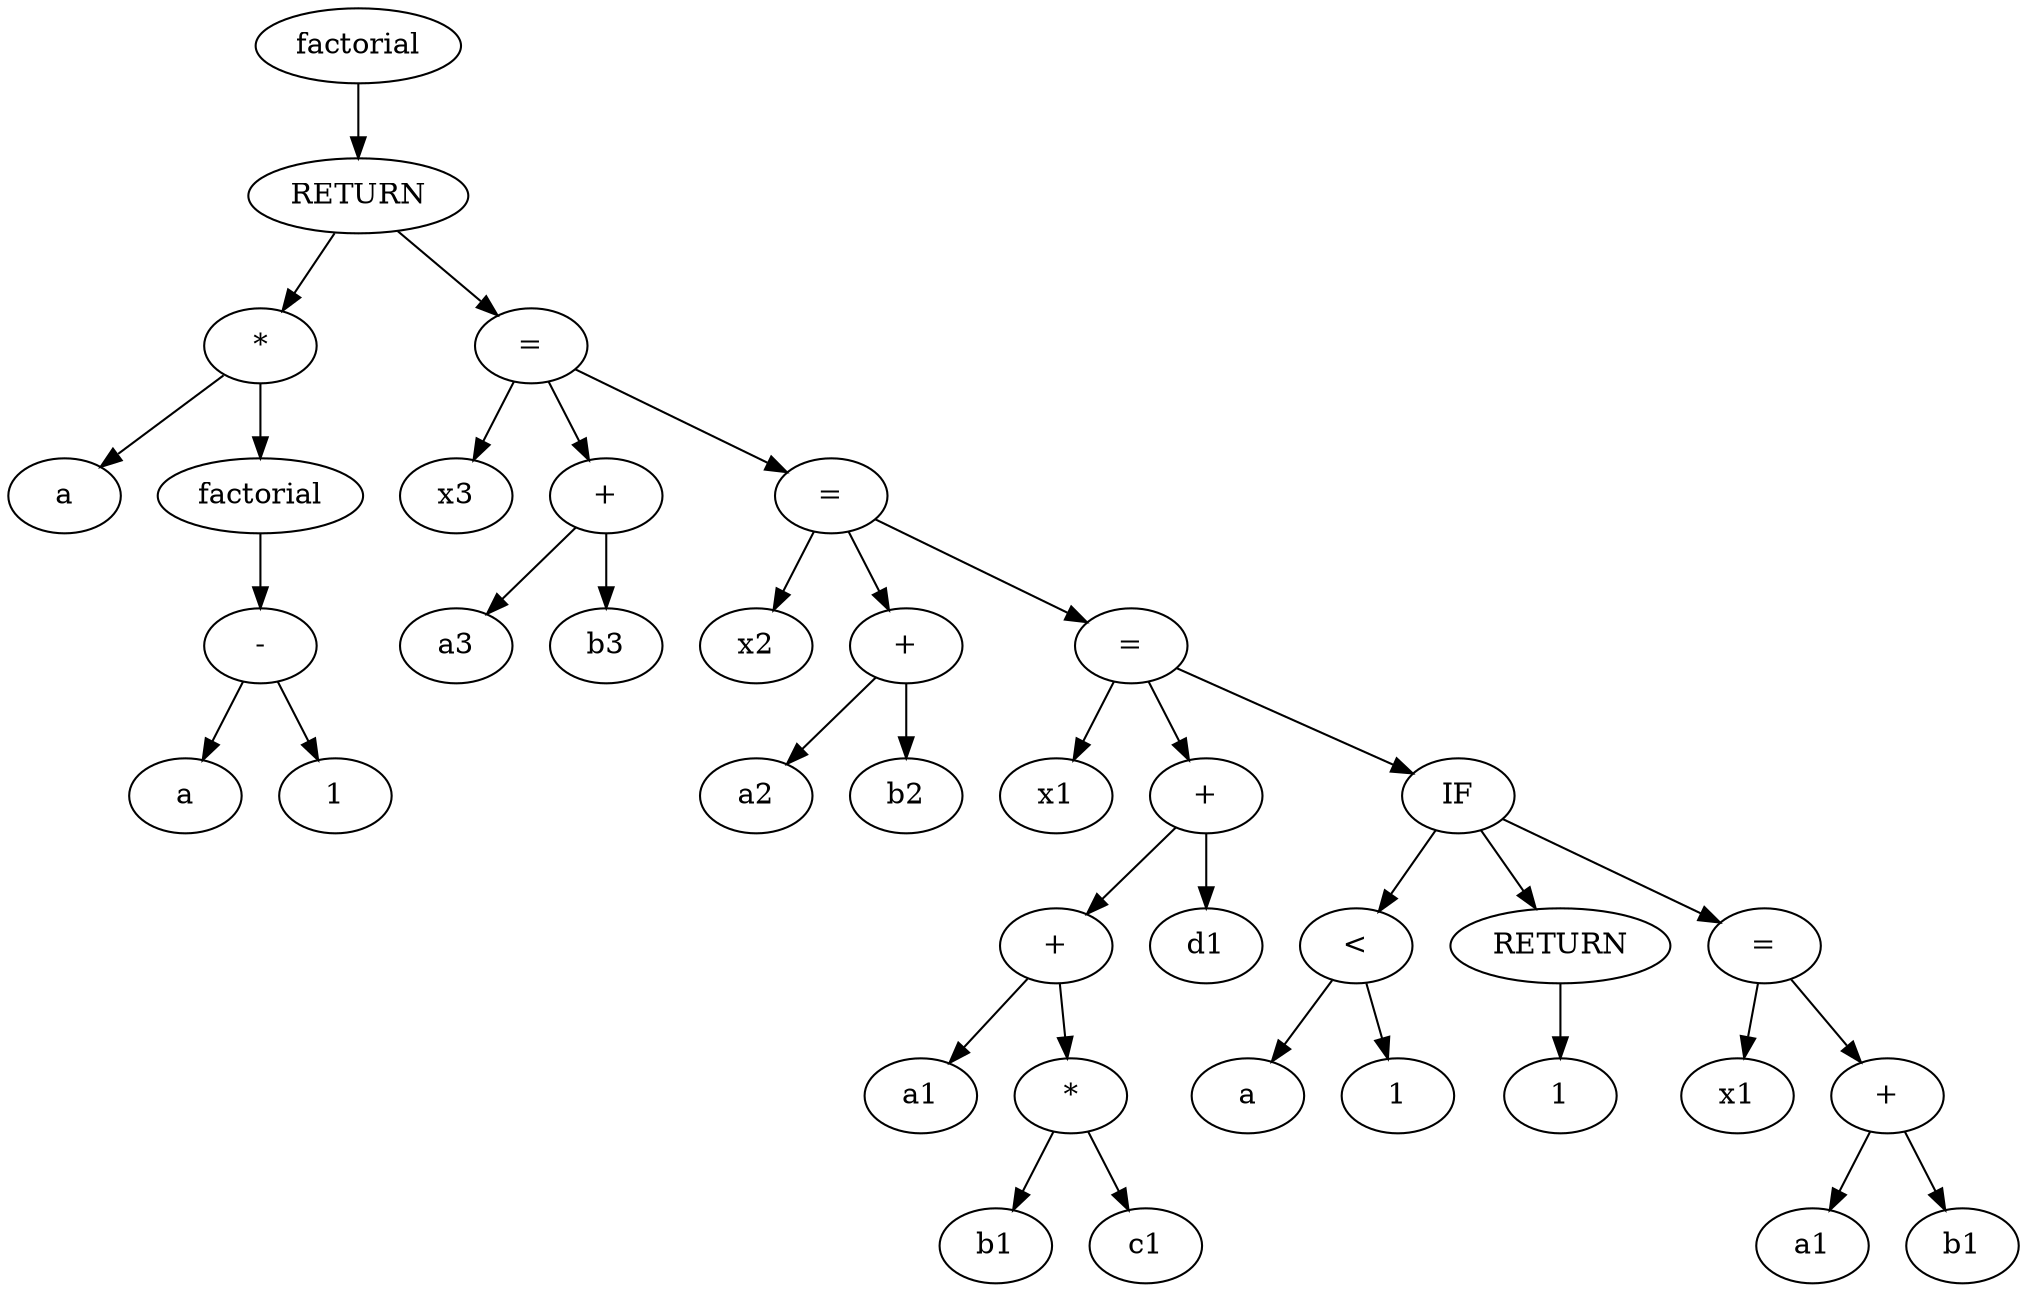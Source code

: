 # Executado assim: ./output2dot.sh 
# https://graphviz.org/doc/info/lang.html
digraph {
  x55add059f420 [label="factorial"];
  x55add059f420 -> x55add05a0100
  x55add05a0100 [label="RETURN"];
  x55add05a0100 -> x55add05a01a0
  x55add05a0100 -> x55add05a00a0
  x55add05a01a0 [label="*"];
  x55add05a01a0 -> x55add05a0180
  x55add05a01a0 -> x55add05a0220
  x55add05a0180 [label="a"];
  x55add05a0220 [label="factorial"];
  x55add05a0220 -> x55add05a02a0
  x55add05a02a0 [label="-"];
  x55add05a02a0 -> x55add05a0280
  x55add05a02a0 -> x55add05a0320
  x55add05a0280 [label="a"];
  x55add05a0320 [label="1"];
  x55add05a00a0 [label="="];
  x55add05a00a0 -> x55add059ff60
  x55add05a00a0 -> x55add059ffe0
  x55add05a00a0 -> x55add059fec0
  x55add059ff60 [label="x3"];
  x55add059ffe0 [label="+"];
  x55add059ffe0 -> x55add059ffc0
  x55add059ffe0 -> x55add05a0060
  x55add059ffc0 [label="a3"];
  x55add05a0060 [label="b3"];
  x55add059fec0 [label="="];
  x55add059fec0 -> x55add059fd80
  x55add059fec0 -> x55add059fe00
  x55add059fec0 -> x55add059fce0
  x55add059fd80 [label="x2"];
  x55add059fe00 [label="+"];
  x55add059fe00 -> x55add059fde0
  x55add059fe00 -> x55add059fe80
  x55add059fde0 [label="a2"];
  x55add059fe80 [label="b2"];
  x55add059fce0 [label="="];
  x55add059fce0 -> x55add059fa20
  x55add059fce0 -> x55add059fc20
  x55add059fce0 -> x55add059f7a0
  x55add059fa20 [label="x1"];
  x55add059fc20 [label="+"];
  x55add059fc20 -> x55add059faa0
  x55add059fc20 -> x55add059fca0
  x55add059faa0 [label="+"];
  x55add059faa0 -> x55add059fa80
  x55add059faa0 -> x55add059fb40
  x55add059fa80 [label="a1"];
  x55add059fb40 [label="*"];
  x55add059fb40 -> x55add059fb20
  x55add059fb40 -> x55add059fbc0
  x55add059fb20 [label="b1"];
  x55add059fbc0 [label="c1"];
  x55add059fca0 [label="d1"];
  x55add059f7a0 [label="IF"];
  x55add059f7a0 -> x55add059f840
  x55add059f7a0 -> x55add059f900
  x55add059f7a0 -> x55add059f740
  x55add059f840 [label="<"];
  x55add059f840 -> x55add059f820
  x55add059f840 -> x55add059f8c0
  x55add059f820 [label="a"];
  x55add059f8c0 [label="1"];
  x55add059f900 [label="RETURN"];
  x55add059f900 -> x55add059f980
  x55add059f980 [label="1"];
  x55add059f740 [label="="];
  x55add059f740 -> x55add059f600
  x55add059f740 -> x55add059f680
  x55add059f600 [label="x1"];
  x55add059f680 [label="+"];
  x55add059f680 -> x55add059f660
  x55add059f680 -> x55add059f700
  x55add059f660 [label="a1"];
  x55add059f700 [label="b1"];
}
